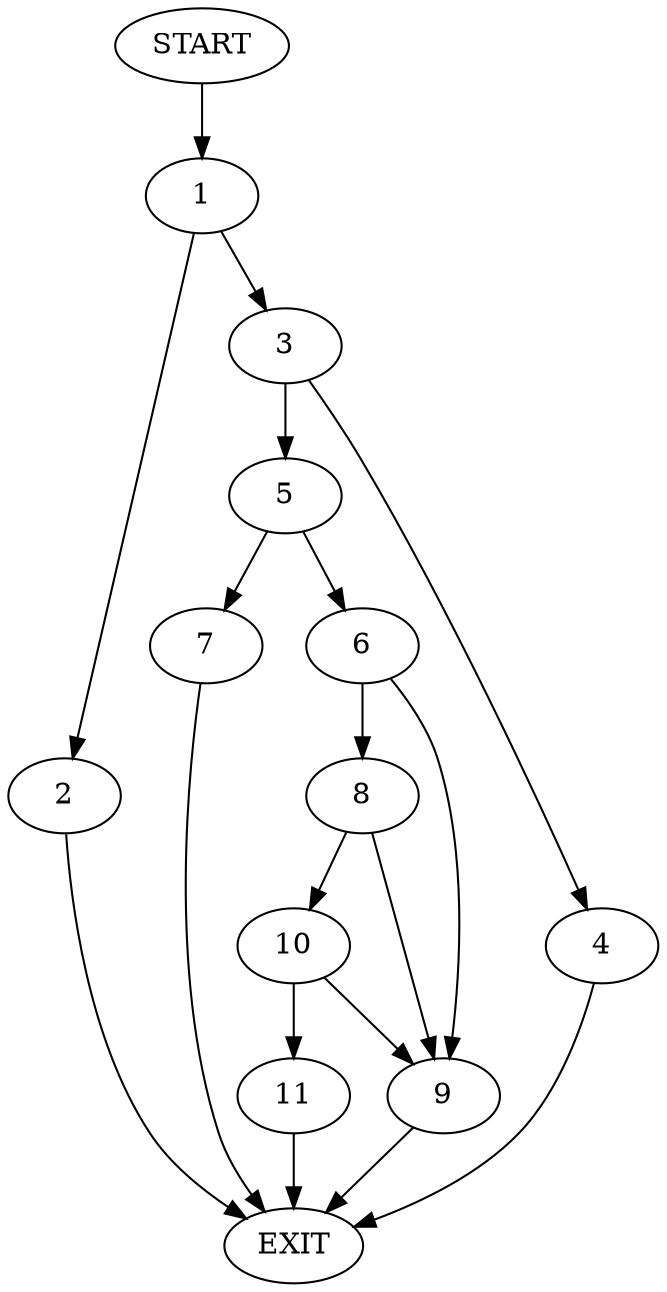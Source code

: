 digraph {
0 [label="START"]
12 [label="EXIT"]
0 -> 1
1 -> 2
1 -> 3
3 -> 4
3 -> 5
2 -> 12
4 -> 12
5 -> 6
5 -> 7
6 -> 8
6 -> 9
7 -> 12
8 -> 9
8 -> 10
9 -> 12
10 -> 9
10 -> 11
11 -> 12
}
